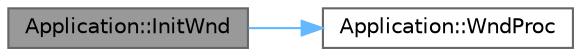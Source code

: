 digraph "Application::InitWnd"
{
 // LATEX_PDF_SIZE
  bgcolor="transparent";
  edge [fontname=Helvetica,fontsize=10,labelfontname=Helvetica,labelfontsize=10];
  node [fontname=Helvetica,fontsize=10,shape=box,height=0.2,width=0.4];
  rankdir="LR";
  Node1 [id="Node000001",label="Application::InitWnd",height=0.2,width=0.4,color="gray40", fillcolor="grey60", style="filled", fontcolor="black",tooltip="ウィンドウの初期化を行います。"];
  Node1 -> Node2 [id="edge2_Node000001_Node000002",color="steelblue1",style="solid",tooltip=" "];
  Node2 [id="Node000002",label="Application::WndProc",height=0.2,width=0.4,color="grey40", fillcolor="white", style="filled",URL="$class_application.html#ac0d948e7b2e2a2da5e790874079f7287",tooltip="ウィンドウプロシージャのコールバック関数です。"];
}
